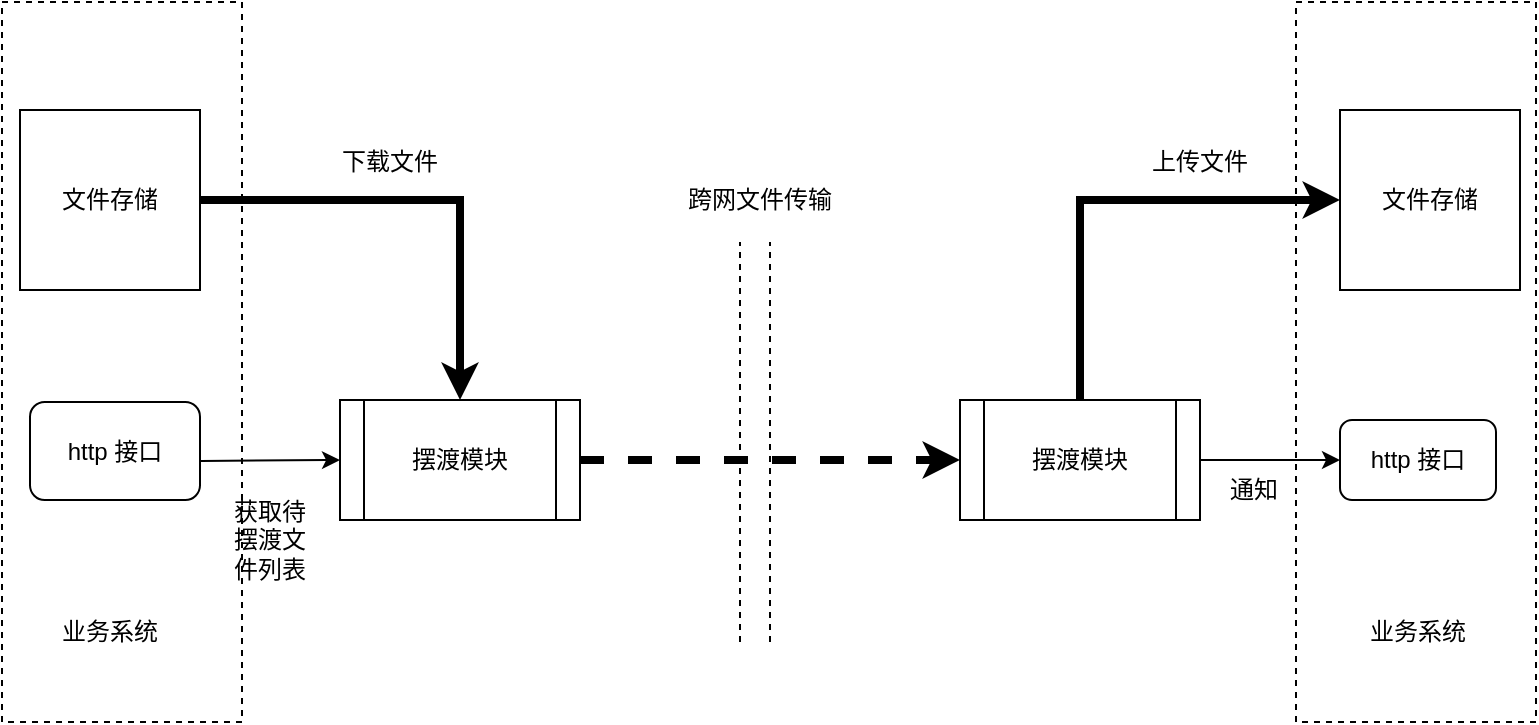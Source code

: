 <mxfile version="10.7.3" type="github"><diagram id="3cRlmBZRMerVOd1XWut8" name="第 1 页"><mxGraphModel dx="996" dy="565" grid="1" gridSize="10" guides="1" tooltips="1" connect="1" arrows="1" fold="1" page="1" pageScale="1" pageWidth="827" pageHeight="1169" math="0" shadow="0"><root><mxCell id="0"/><mxCell id="1" parent="0"/><mxCell id="V2feYR-sChhGbRngl3iF-25" value="" style="rounded=0;whiteSpace=wrap;html=1;fillColor=none;dashed=1;" vertex="1" parent="1"><mxGeometry x="31" y="160" width="120" height="360" as="geometry"/></mxCell><mxCell id="V2feYR-sChhGbRngl3iF-23" value="" style="rounded=0;whiteSpace=wrap;html=1;fillColor=none;dashed=1;" vertex="1" parent="1"><mxGeometry x="678" y="160" width="120" height="360" as="geometry"/></mxCell><mxCell id="V2feYR-sChhGbRngl3iF-18" style="edgeStyle=orthogonalEdgeStyle;rounded=0;orthogonalLoop=1;jettySize=auto;html=1;exitX=1;exitY=0.5;exitDx=0;exitDy=0;strokeWidth=4;" edge="1" parent="1" source="V2feYR-sChhGbRngl3iF-1" target="V2feYR-sChhGbRngl3iF-4"><mxGeometry relative="1" as="geometry"/></mxCell><mxCell id="V2feYR-sChhGbRngl3iF-1" value="文件存储" style="whiteSpace=wrap;html=1;aspect=fixed;" vertex="1" parent="1"><mxGeometry x="40" y="214" width="90" height="90" as="geometry"/></mxCell><mxCell id="V2feYR-sChhGbRngl3iF-6" style="edgeStyle=orthogonalEdgeStyle;rounded=0;orthogonalLoop=1;jettySize=auto;html=1;exitX=1;exitY=0.5;exitDx=0;exitDy=0;" edge="1" parent="1" target="V2feYR-sChhGbRngl3iF-4"><mxGeometry relative="1" as="geometry"><mxPoint x="60" y="389" as="sourcePoint"/></mxGeometry></mxCell><mxCell id="V2feYR-sChhGbRngl3iF-2" value="http 接口" style="rounded=1;whiteSpace=wrap;html=1;" vertex="1" parent="1"><mxGeometry x="45" y="360" width="85" height="49" as="geometry"/></mxCell><mxCell id="V2feYR-sChhGbRngl3iF-11" style="edgeStyle=orthogonalEdgeStyle;rounded=0;orthogonalLoop=1;jettySize=auto;html=1;exitX=1;exitY=0.5;exitDx=0;exitDy=0;entryX=0;entryY=0.5;entryDx=0;entryDy=0;dashed=1;strokeWidth=4;" edge="1" parent="1" source="V2feYR-sChhGbRngl3iF-4" target="V2feYR-sChhGbRngl3iF-9"><mxGeometry relative="1" as="geometry"/></mxCell><mxCell id="V2feYR-sChhGbRngl3iF-4" value="摆渡模块" style="shape=process;whiteSpace=wrap;html=1;backgroundOutline=1;" vertex="1" parent="1"><mxGeometry x="200" y="359" width="120" height="60" as="geometry"/></mxCell><mxCell id="V2feYR-sChhGbRngl3iF-8" value="" style="endArrow=none;dashed=1;html=1;" edge="1" parent="1"><mxGeometry width="50" height="50" relative="1" as="geometry"><mxPoint x="400" y="480" as="sourcePoint"/><mxPoint x="400" y="280" as="targetPoint"/></mxGeometry></mxCell><mxCell id="V2feYR-sChhGbRngl3iF-17" style="edgeStyle=orthogonalEdgeStyle;rounded=0;orthogonalLoop=1;jettySize=auto;html=1;exitX=0.5;exitY=0;exitDx=0;exitDy=0;entryX=0;entryY=0.5;entryDx=0;entryDy=0;strokeWidth=4;" edge="1" parent="1" source="V2feYR-sChhGbRngl3iF-9" target="V2feYR-sChhGbRngl3iF-12"><mxGeometry relative="1" as="geometry"/></mxCell><mxCell id="V2feYR-sChhGbRngl3iF-29" style="edgeStyle=orthogonalEdgeStyle;rounded=0;orthogonalLoop=1;jettySize=auto;html=1;exitX=1;exitY=0.5;exitDx=0;exitDy=0;entryX=0.5;entryY=1;entryDx=0;entryDy=0;strokeWidth=1;" edge="1" parent="1" source="V2feYR-sChhGbRngl3iF-9" target="V2feYR-sChhGbRngl3iF-13"><mxGeometry relative="1" as="geometry"/></mxCell><mxCell id="V2feYR-sChhGbRngl3iF-9" value="摆渡模块" style="shape=process;whiteSpace=wrap;html=1;backgroundOutline=1;" vertex="1" parent="1"><mxGeometry x="510" y="359" width="120" height="60" as="geometry"/></mxCell><mxCell id="V2feYR-sChhGbRngl3iF-12" value="文件存储" style="whiteSpace=wrap;html=1;aspect=fixed;" vertex="1" parent="1"><mxGeometry x="700" y="214" width="90" height="90" as="geometry"/></mxCell><mxCell id="V2feYR-sChhGbRngl3iF-13" value="http 接口" style="rounded=1;whiteSpace=wrap;html=1;direction=south;" vertex="1" parent="1"><mxGeometry x="700" y="369" width="78" height="40" as="geometry"/></mxCell><mxCell id="V2feYR-sChhGbRngl3iF-19" value="获取待摆渡文件列表" style="text;html=1;strokeColor=none;fillColor=none;align=center;verticalAlign=middle;whiteSpace=wrap;rounded=0;" vertex="1" parent="1"><mxGeometry x="145" y="419" width="40" height="20" as="geometry"/></mxCell><mxCell id="V2feYR-sChhGbRngl3iF-20" value="下载文件" style="text;html=1;strokeColor=none;fillColor=none;align=center;verticalAlign=middle;whiteSpace=wrap;rounded=0;" vertex="1" parent="1"><mxGeometry x="190" y="230" width="70" height="20" as="geometry"/></mxCell><mxCell id="V2feYR-sChhGbRngl3iF-21" value="上传文件" style="text;html=1;strokeColor=none;fillColor=none;align=center;verticalAlign=middle;whiteSpace=wrap;rounded=0;" vertex="1" parent="1"><mxGeometry x="600" y="230" width="60" height="20" as="geometry"/></mxCell><mxCell id="V2feYR-sChhGbRngl3iF-22" value="通知" style="text;html=1;strokeColor=none;fillColor=none;align=center;verticalAlign=middle;whiteSpace=wrap;rounded=0;" vertex="1" parent="1"><mxGeometry x="632" y="394" width="50" height="20" as="geometry"/></mxCell><mxCell id="V2feYR-sChhGbRngl3iF-24" value="业务系统" style="text;html=1;strokeColor=none;fillColor=none;align=center;verticalAlign=middle;whiteSpace=wrap;rounded=0;dashed=1;" vertex="1" parent="1"><mxGeometry x="59" y="465" width="52" height="20" as="geometry"/></mxCell><mxCell id="V2feYR-sChhGbRngl3iF-30" value="业务系统" style="text;html=1;strokeColor=none;fillColor=none;align=center;verticalAlign=middle;whiteSpace=wrap;rounded=0;dashed=1;" vertex="1" parent="1"><mxGeometry x="713" y="465" width="52" height="20" as="geometry"/></mxCell><mxCell id="V2feYR-sChhGbRngl3iF-31" value="" style="endArrow=none;dashed=1;html=1;" edge="1" parent="1"><mxGeometry width="50" height="50" relative="1" as="geometry"><mxPoint x="415" y="480" as="sourcePoint"/><mxPoint x="415" y="280" as="targetPoint"/></mxGeometry></mxCell><mxCell id="V2feYR-sChhGbRngl3iF-32" value="跨网文件传输" style="text;html=1;strokeColor=none;fillColor=none;align=center;verticalAlign=middle;whiteSpace=wrap;rounded=0;dashed=1;" vertex="1" parent="1"><mxGeometry x="370" y="249" width="80" height="20" as="geometry"/></mxCell></root></mxGraphModel></diagram></mxfile>